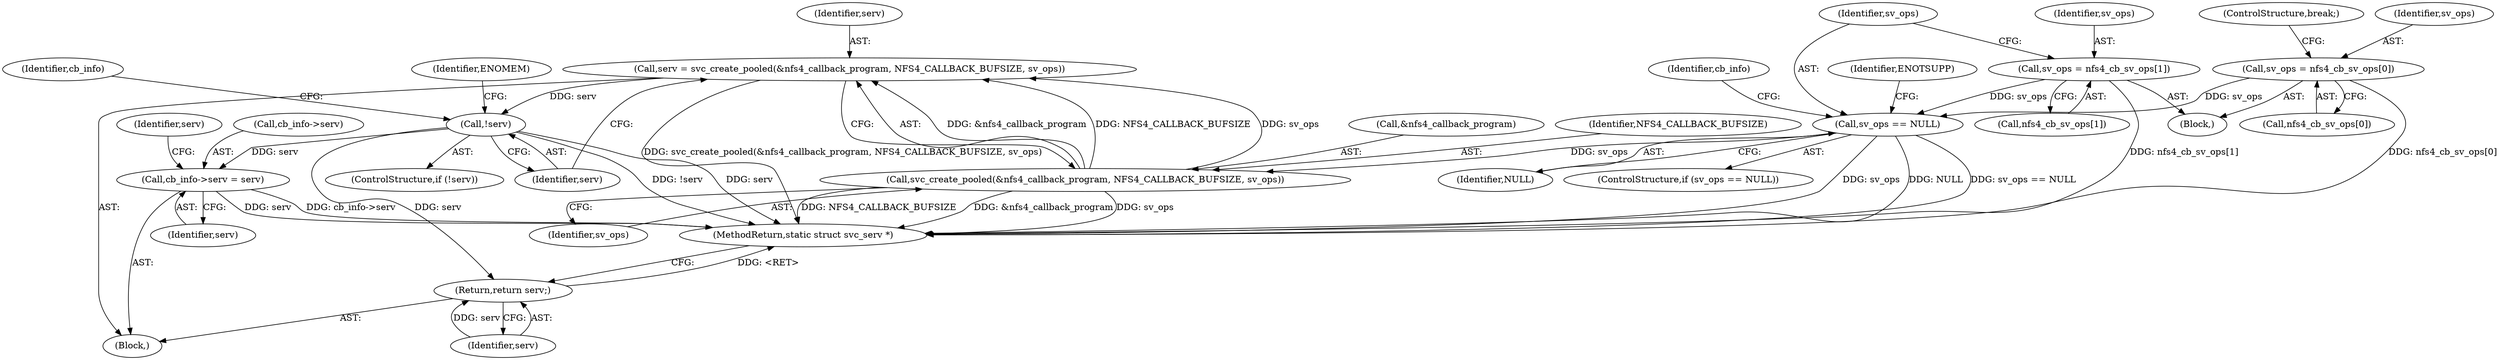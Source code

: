 digraph "0_linux_c70422f760c120480fee4de6c38804c72aa26bc1_4@API" {
"1000157" [label="(Call,serv = svc_create_pooled(&nfs4_callback_program, NFS4_CALLBACK_BUFSIZE, sv_ops))"];
"1000159" [label="(Call,svc_create_pooled(&nfs4_callback_program, NFS4_CALLBACK_BUFSIZE, sv_ops))"];
"1000146" [label="(Call,sv_ops == NULL)"];
"1000140" [label="(Call,sv_ops = nfs4_cb_sv_ops[1])"];
"1000133" [label="(Call,sv_ops = nfs4_cb_sv_ops[0])"];
"1000165" [label="(Call,!serv)"];
"1000172" [label="(Call,cb_info->serv = serv)"];
"1000184" [label="(Return,return serv;)"];
"1000133" [label="(Call,sv_ops = nfs4_cb_sv_ops[0])"];
"1000140" [label="(Call,sv_ops = nfs4_cb_sv_ops[1])"];
"1000148" [label="(Identifier,NULL)"];
"1000159" [label="(Call,svc_create_pooled(&nfs4_callback_program, NFS4_CALLBACK_BUFSIZE, sv_ops))"];
"1000155" [label="(Identifier,cb_info)"];
"1000172" [label="(Call,cb_info->serv = serv)"];
"1000147" [label="(Identifier,sv_ops)"];
"1000142" [label="(Call,nfs4_cb_sv_ops[1])"];
"1000138" [label="(ControlStructure,break;)"];
"1000145" [label="(ControlStructure,if (sv_ops == NULL))"];
"1000171" [label="(Identifier,ENOMEM)"];
"1000179" [label="(Identifier,serv)"];
"1000174" [label="(Identifier,cb_info)"];
"1000152" [label="(Identifier,ENOTSUPP)"];
"1000146" [label="(Call,sv_ops == NULL)"];
"1000135" [label="(Call,nfs4_cb_sv_ops[0])"];
"1000176" [label="(Identifier,serv)"];
"1000163" [label="(Identifier,sv_ops)"];
"1000164" [label="(ControlStructure,if (!serv))"];
"1000186" [label="(MethodReturn,static struct svc_serv *)"];
"1000160" [label="(Call,&nfs4_callback_program)"];
"1000173" [label="(Call,cb_info->serv)"];
"1000185" [label="(Identifier,serv)"];
"1000158" [label="(Identifier,serv)"];
"1000165" [label="(Call,!serv)"];
"1000166" [label="(Identifier,serv)"];
"1000162" [label="(Identifier,NFS4_CALLBACK_BUFSIZE)"];
"1000131" [label="(Block,)"];
"1000157" [label="(Call,serv = svc_create_pooled(&nfs4_callback_program, NFS4_CALLBACK_BUFSIZE, sv_ops))"];
"1000141" [label="(Identifier,sv_ops)"];
"1000134" [label="(Identifier,sv_ops)"];
"1000106" [label="(Block,)"];
"1000184" [label="(Return,return serv;)"];
"1000157" -> "1000106"  [label="AST: "];
"1000157" -> "1000159"  [label="CFG: "];
"1000158" -> "1000157"  [label="AST: "];
"1000159" -> "1000157"  [label="AST: "];
"1000166" -> "1000157"  [label="CFG: "];
"1000157" -> "1000186"  [label="DDG: svc_create_pooled(&nfs4_callback_program, NFS4_CALLBACK_BUFSIZE, sv_ops)"];
"1000159" -> "1000157"  [label="DDG: &nfs4_callback_program"];
"1000159" -> "1000157"  [label="DDG: NFS4_CALLBACK_BUFSIZE"];
"1000159" -> "1000157"  [label="DDG: sv_ops"];
"1000157" -> "1000165"  [label="DDG: serv"];
"1000159" -> "1000163"  [label="CFG: "];
"1000160" -> "1000159"  [label="AST: "];
"1000162" -> "1000159"  [label="AST: "];
"1000163" -> "1000159"  [label="AST: "];
"1000159" -> "1000186"  [label="DDG: &nfs4_callback_program"];
"1000159" -> "1000186"  [label="DDG: sv_ops"];
"1000159" -> "1000186"  [label="DDG: NFS4_CALLBACK_BUFSIZE"];
"1000146" -> "1000159"  [label="DDG: sv_ops"];
"1000146" -> "1000145"  [label="AST: "];
"1000146" -> "1000148"  [label="CFG: "];
"1000147" -> "1000146"  [label="AST: "];
"1000148" -> "1000146"  [label="AST: "];
"1000152" -> "1000146"  [label="CFG: "];
"1000155" -> "1000146"  [label="CFG: "];
"1000146" -> "1000186"  [label="DDG: sv_ops"];
"1000146" -> "1000186"  [label="DDG: NULL"];
"1000146" -> "1000186"  [label="DDG: sv_ops == NULL"];
"1000140" -> "1000146"  [label="DDG: sv_ops"];
"1000133" -> "1000146"  [label="DDG: sv_ops"];
"1000140" -> "1000131"  [label="AST: "];
"1000140" -> "1000142"  [label="CFG: "];
"1000141" -> "1000140"  [label="AST: "];
"1000142" -> "1000140"  [label="AST: "];
"1000147" -> "1000140"  [label="CFG: "];
"1000140" -> "1000186"  [label="DDG: nfs4_cb_sv_ops[1]"];
"1000133" -> "1000131"  [label="AST: "];
"1000133" -> "1000135"  [label="CFG: "];
"1000134" -> "1000133"  [label="AST: "];
"1000135" -> "1000133"  [label="AST: "];
"1000138" -> "1000133"  [label="CFG: "];
"1000133" -> "1000186"  [label="DDG: nfs4_cb_sv_ops[0]"];
"1000165" -> "1000164"  [label="AST: "];
"1000165" -> "1000166"  [label="CFG: "];
"1000166" -> "1000165"  [label="AST: "];
"1000171" -> "1000165"  [label="CFG: "];
"1000174" -> "1000165"  [label="CFG: "];
"1000165" -> "1000186"  [label="DDG: !serv"];
"1000165" -> "1000186"  [label="DDG: serv"];
"1000165" -> "1000172"  [label="DDG: serv"];
"1000165" -> "1000184"  [label="DDG: serv"];
"1000172" -> "1000106"  [label="AST: "];
"1000172" -> "1000176"  [label="CFG: "];
"1000173" -> "1000172"  [label="AST: "];
"1000176" -> "1000172"  [label="AST: "];
"1000179" -> "1000172"  [label="CFG: "];
"1000172" -> "1000186"  [label="DDG: serv"];
"1000172" -> "1000186"  [label="DDG: cb_info->serv"];
"1000184" -> "1000106"  [label="AST: "];
"1000184" -> "1000185"  [label="CFG: "];
"1000185" -> "1000184"  [label="AST: "];
"1000186" -> "1000184"  [label="CFG: "];
"1000184" -> "1000186"  [label="DDG: <RET>"];
"1000185" -> "1000184"  [label="DDG: serv"];
}
